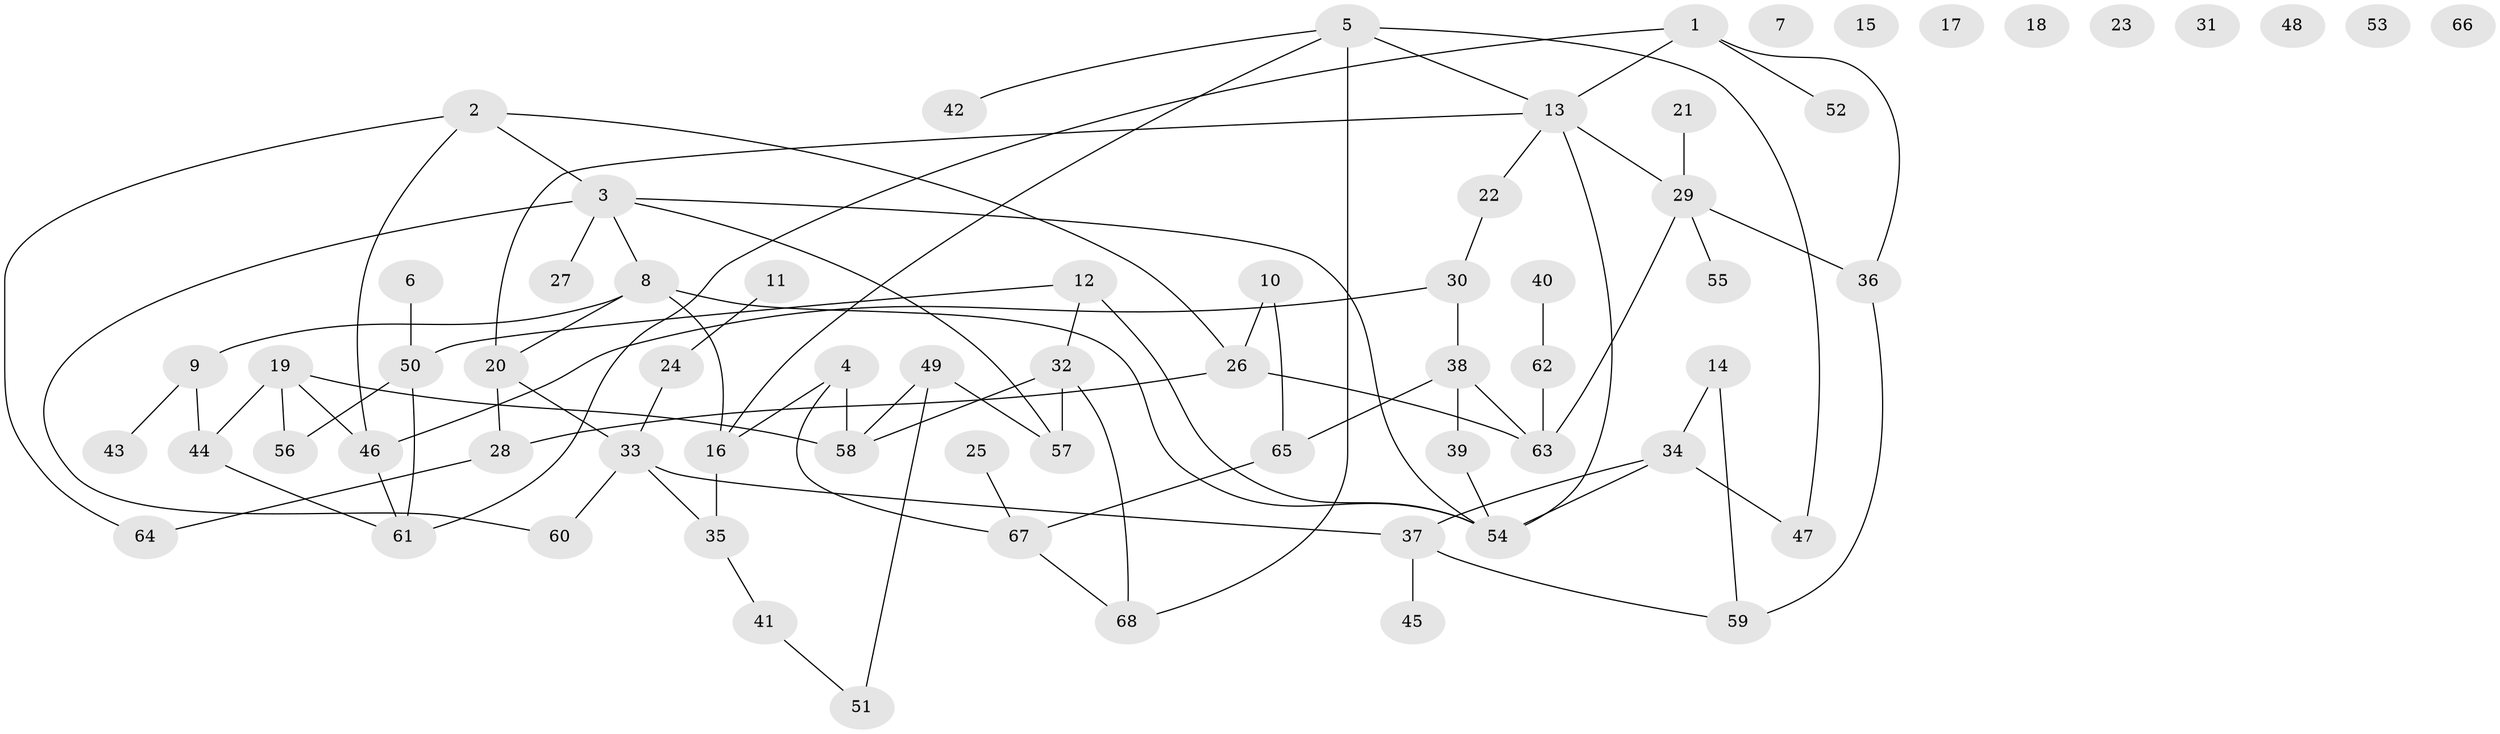// Generated by graph-tools (version 1.1) at 2025/33/03/09/25 02:33:53]
// undirected, 68 vertices, 88 edges
graph export_dot {
graph [start="1"]
  node [color=gray90,style=filled];
  1;
  2;
  3;
  4;
  5;
  6;
  7;
  8;
  9;
  10;
  11;
  12;
  13;
  14;
  15;
  16;
  17;
  18;
  19;
  20;
  21;
  22;
  23;
  24;
  25;
  26;
  27;
  28;
  29;
  30;
  31;
  32;
  33;
  34;
  35;
  36;
  37;
  38;
  39;
  40;
  41;
  42;
  43;
  44;
  45;
  46;
  47;
  48;
  49;
  50;
  51;
  52;
  53;
  54;
  55;
  56;
  57;
  58;
  59;
  60;
  61;
  62;
  63;
  64;
  65;
  66;
  67;
  68;
  1 -- 13;
  1 -- 36;
  1 -- 52;
  1 -- 61;
  2 -- 3;
  2 -- 26;
  2 -- 46;
  2 -- 64;
  3 -- 8;
  3 -- 27;
  3 -- 54;
  3 -- 57;
  3 -- 60;
  4 -- 16;
  4 -- 58;
  4 -- 67;
  5 -- 13;
  5 -- 16;
  5 -- 42;
  5 -- 47;
  5 -- 68;
  6 -- 50;
  8 -- 9;
  8 -- 16;
  8 -- 20;
  8 -- 54;
  9 -- 43;
  9 -- 44;
  10 -- 26;
  10 -- 65;
  11 -- 24;
  12 -- 32;
  12 -- 50;
  12 -- 54;
  13 -- 20;
  13 -- 22;
  13 -- 29;
  13 -- 54;
  14 -- 34;
  14 -- 59;
  16 -- 35;
  19 -- 44;
  19 -- 46;
  19 -- 56;
  19 -- 58;
  20 -- 28;
  20 -- 33;
  21 -- 29;
  22 -- 30;
  24 -- 33;
  25 -- 67;
  26 -- 28;
  26 -- 63;
  28 -- 64;
  29 -- 36;
  29 -- 55;
  29 -- 63;
  30 -- 38;
  30 -- 46;
  32 -- 57;
  32 -- 58;
  32 -- 68;
  33 -- 35;
  33 -- 37;
  33 -- 60;
  34 -- 37;
  34 -- 47;
  34 -- 54;
  35 -- 41;
  36 -- 59;
  37 -- 45;
  37 -- 59;
  38 -- 39;
  38 -- 63;
  38 -- 65;
  39 -- 54;
  40 -- 62;
  41 -- 51;
  44 -- 61;
  46 -- 61;
  49 -- 51;
  49 -- 57;
  49 -- 58;
  50 -- 56;
  50 -- 61;
  62 -- 63;
  65 -- 67;
  67 -- 68;
}
